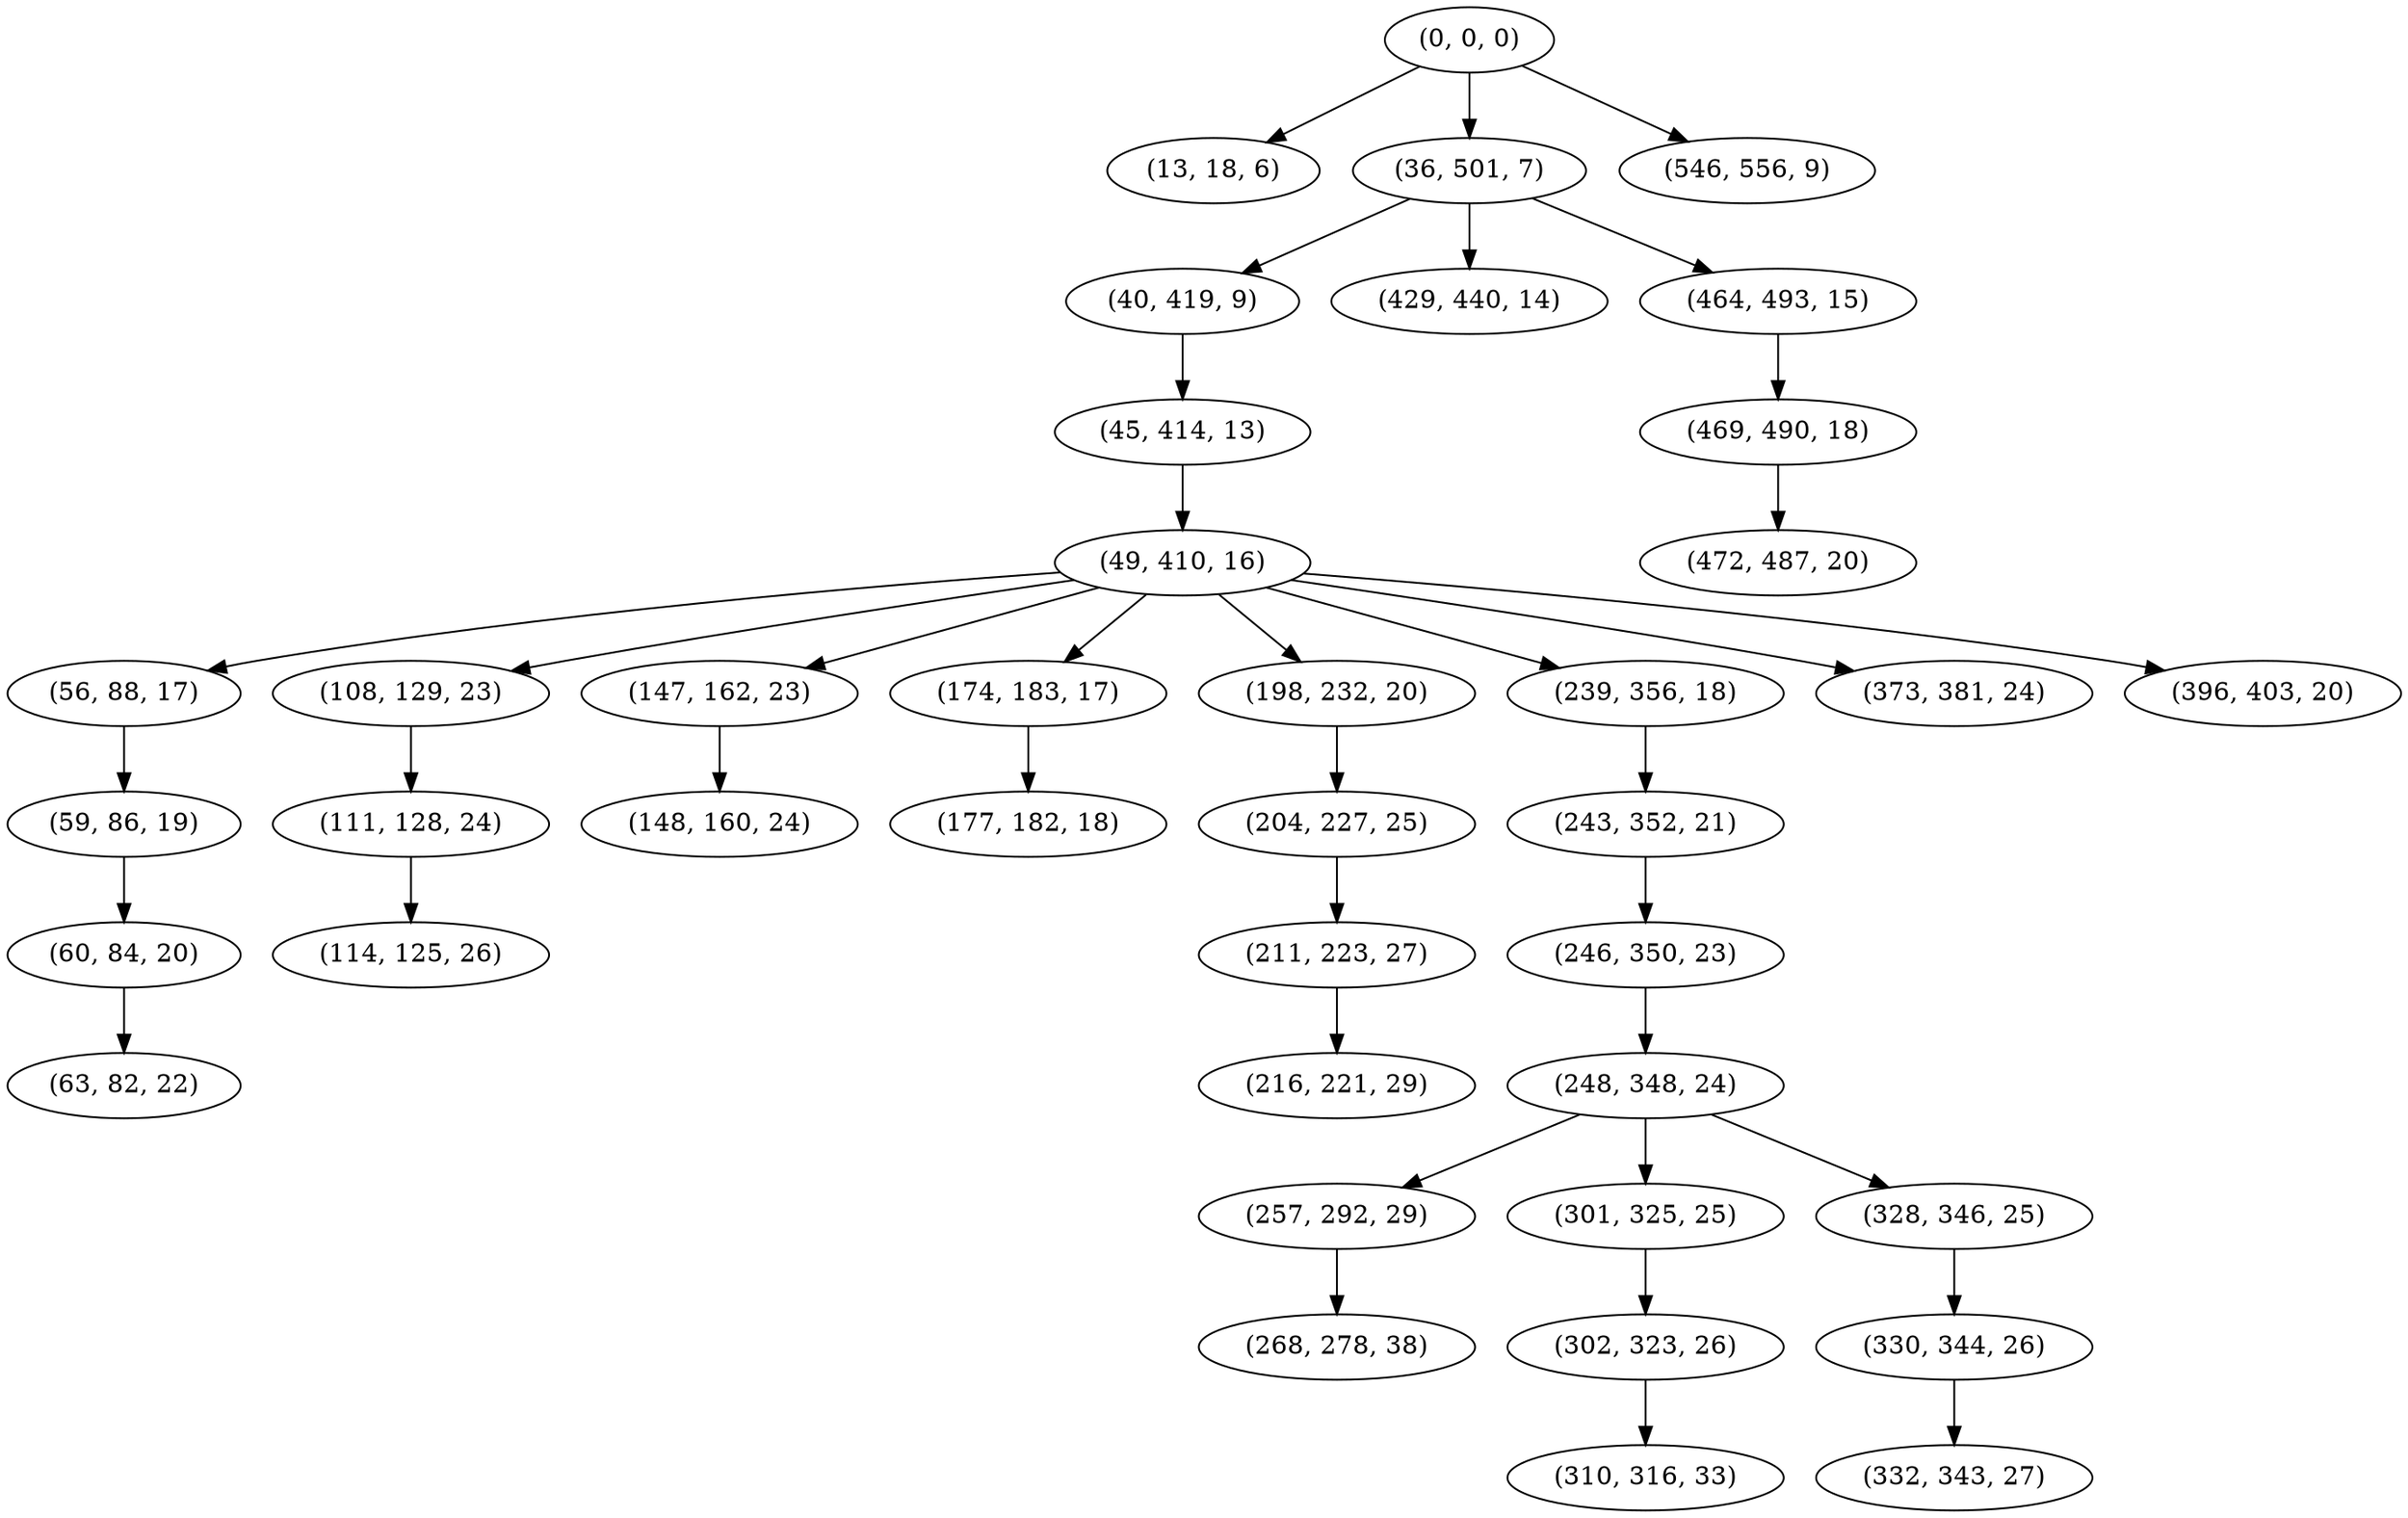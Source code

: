 digraph tree {
    "(0, 0, 0)";
    "(13, 18, 6)";
    "(36, 501, 7)";
    "(40, 419, 9)";
    "(45, 414, 13)";
    "(49, 410, 16)";
    "(56, 88, 17)";
    "(59, 86, 19)";
    "(60, 84, 20)";
    "(63, 82, 22)";
    "(108, 129, 23)";
    "(111, 128, 24)";
    "(114, 125, 26)";
    "(147, 162, 23)";
    "(148, 160, 24)";
    "(174, 183, 17)";
    "(177, 182, 18)";
    "(198, 232, 20)";
    "(204, 227, 25)";
    "(211, 223, 27)";
    "(216, 221, 29)";
    "(239, 356, 18)";
    "(243, 352, 21)";
    "(246, 350, 23)";
    "(248, 348, 24)";
    "(257, 292, 29)";
    "(268, 278, 38)";
    "(301, 325, 25)";
    "(302, 323, 26)";
    "(310, 316, 33)";
    "(328, 346, 25)";
    "(330, 344, 26)";
    "(332, 343, 27)";
    "(373, 381, 24)";
    "(396, 403, 20)";
    "(429, 440, 14)";
    "(464, 493, 15)";
    "(469, 490, 18)";
    "(472, 487, 20)";
    "(546, 556, 9)";
    "(0, 0, 0)" -> "(13, 18, 6)";
    "(0, 0, 0)" -> "(36, 501, 7)";
    "(0, 0, 0)" -> "(546, 556, 9)";
    "(36, 501, 7)" -> "(40, 419, 9)";
    "(36, 501, 7)" -> "(429, 440, 14)";
    "(36, 501, 7)" -> "(464, 493, 15)";
    "(40, 419, 9)" -> "(45, 414, 13)";
    "(45, 414, 13)" -> "(49, 410, 16)";
    "(49, 410, 16)" -> "(56, 88, 17)";
    "(49, 410, 16)" -> "(108, 129, 23)";
    "(49, 410, 16)" -> "(147, 162, 23)";
    "(49, 410, 16)" -> "(174, 183, 17)";
    "(49, 410, 16)" -> "(198, 232, 20)";
    "(49, 410, 16)" -> "(239, 356, 18)";
    "(49, 410, 16)" -> "(373, 381, 24)";
    "(49, 410, 16)" -> "(396, 403, 20)";
    "(56, 88, 17)" -> "(59, 86, 19)";
    "(59, 86, 19)" -> "(60, 84, 20)";
    "(60, 84, 20)" -> "(63, 82, 22)";
    "(108, 129, 23)" -> "(111, 128, 24)";
    "(111, 128, 24)" -> "(114, 125, 26)";
    "(147, 162, 23)" -> "(148, 160, 24)";
    "(174, 183, 17)" -> "(177, 182, 18)";
    "(198, 232, 20)" -> "(204, 227, 25)";
    "(204, 227, 25)" -> "(211, 223, 27)";
    "(211, 223, 27)" -> "(216, 221, 29)";
    "(239, 356, 18)" -> "(243, 352, 21)";
    "(243, 352, 21)" -> "(246, 350, 23)";
    "(246, 350, 23)" -> "(248, 348, 24)";
    "(248, 348, 24)" -> "(257, 292, 29)";
    "(248, 348, 24)" -> "(301, 325, 25)";
    "(248, 348, 24)" -> "(328, 346, 25)";
    "(257, 292, 29)" -> "(268, 278, 38)";
    "(301, 325, 25)" -> "(302, 323, 26)";
    "(302, 323, 26)" -> "(310, 316, 33)";
    "(328, 346, 25)" -> "(330, 344, 26)";
    "(330, 344, 26)" -> "(332, 343, 27)";
    "(464, 493, 15)" -> "(469, 490, 18)";
    "(469, 490, 18)" -> "(472, 487, 20)";
}
